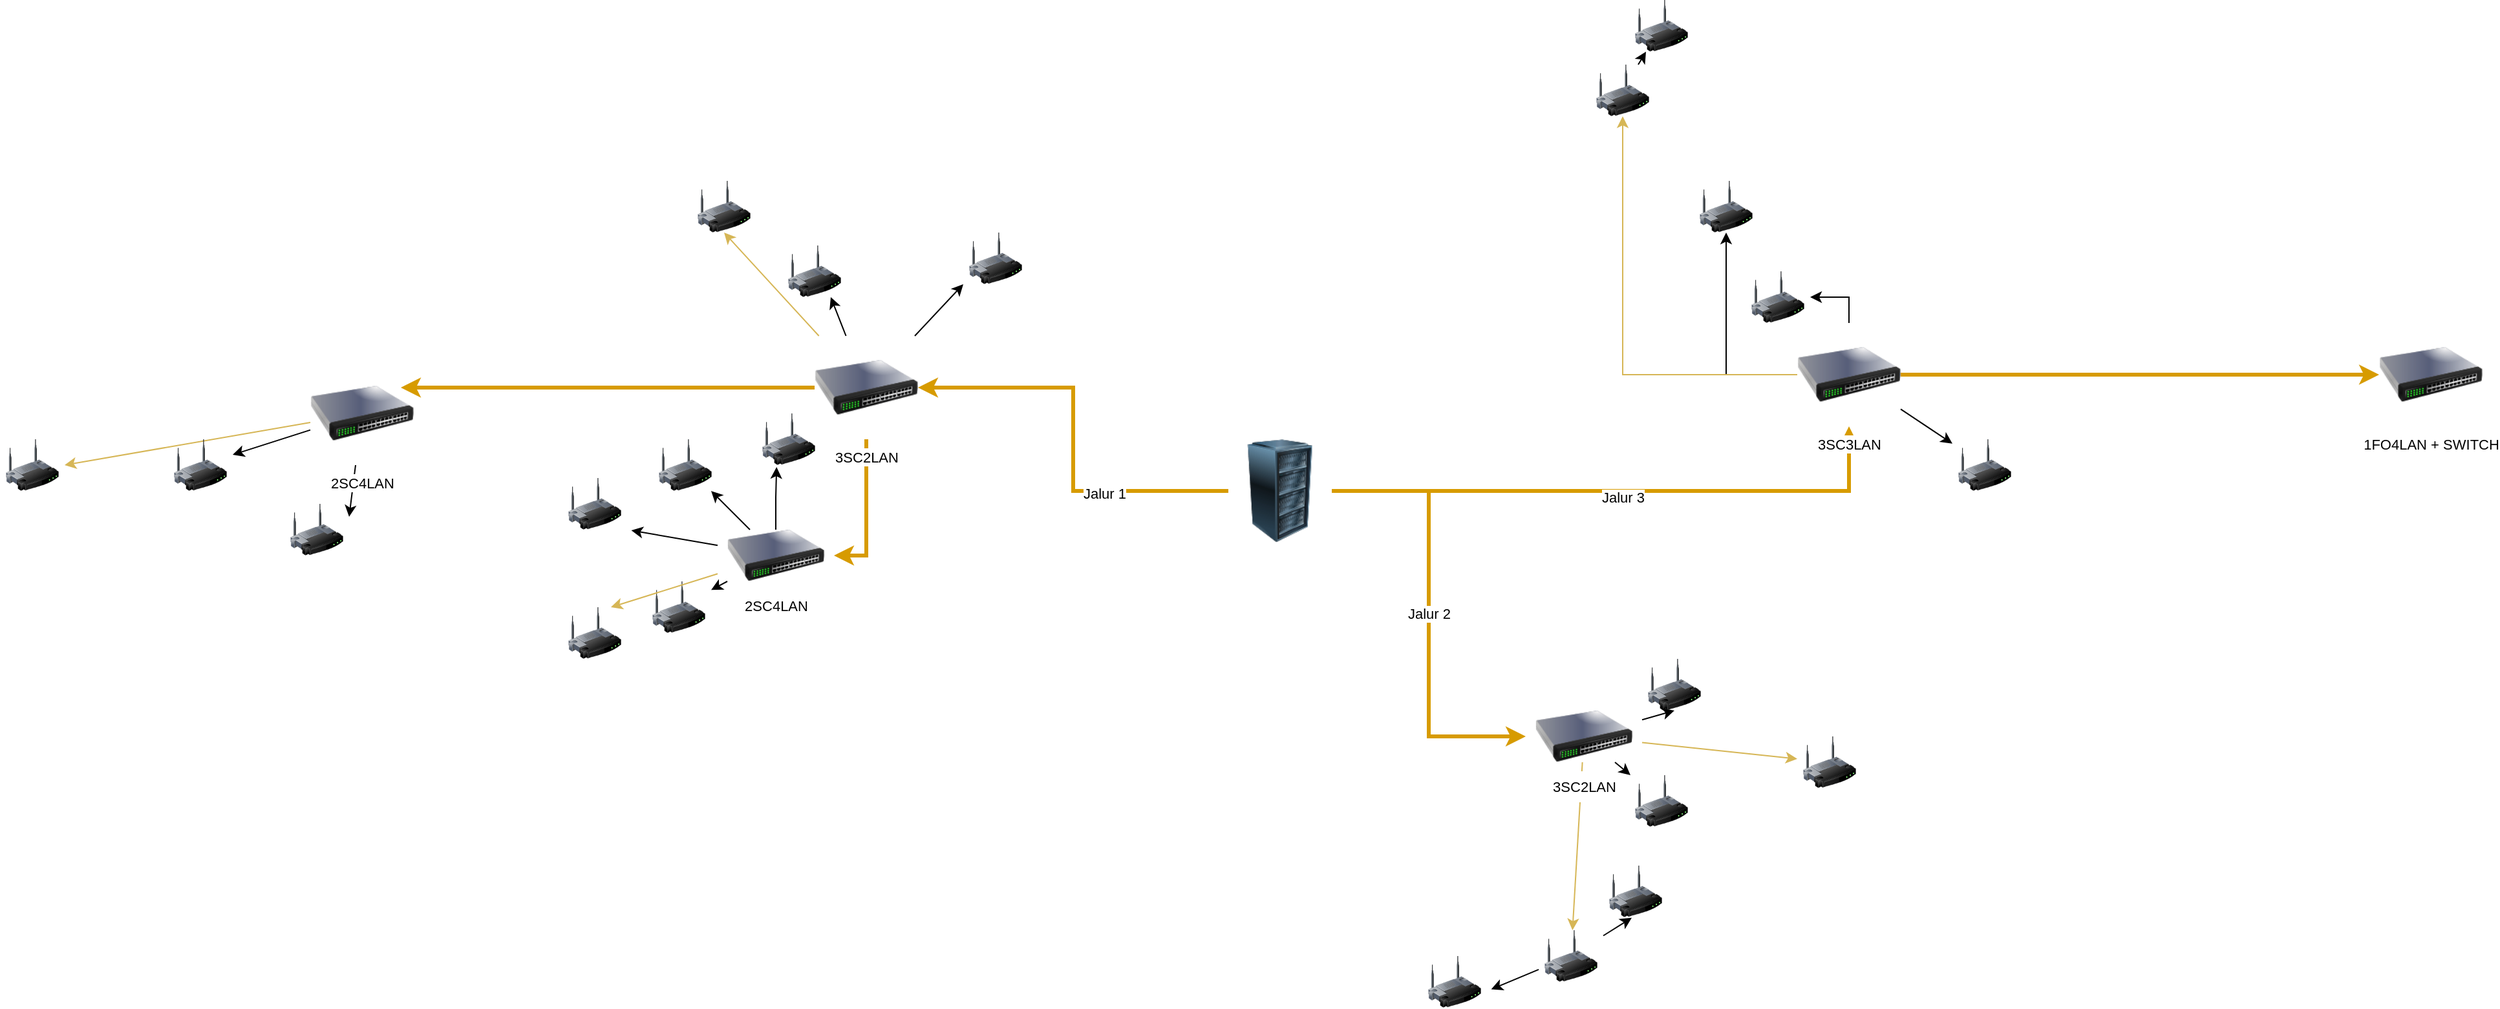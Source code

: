 <mxfile version="20.8.23" type="github">
  <diagram name="Page-1" id="3aMt4eqgK3jxcraGz8zH">
    <mxGraphModel dx="1893" dy="573" grid="1" gridSize="10" guides="1" tooltips="1" connect="1" arrows="1" fold="1" page="1" pageScale="1" pageWidth="850" pageHeight="1100" background="none" math="0" shadow="0">
      <root>
        <mxCell id="0" />
        <mxCell id="1" parent="0" />
        <mxCell id="lSjnJ-uVdNnS_DPWnz_8-14" style="edgeStyle=orthogonalEdgeStyle;rounded=0;orthogonalLoop=1;jettySize=auto;html=1;startArrow=none;startFill=0;endArrow=classic;endFill=1;fillColor=#ffe6cc;strokeColor=#d79b00;strokeWidth=3;" edge="1" parent="1" source="lSjnJ-uVdNnS_DPWnz_8-12" target="lSjnJ-uVdNnS_DPWnz_8-13">
          <mxGeometry relative="1" as="geometry" />
        </mxCell>
        <mxCell id="lSjnJ-uVdNnS_DPWnz_8-51" value="Jalur 1" style="edgeLabel;html=1;align=center;verticalAlign=middle;resizable=0;points=[];fontSize=11;" vertex="1" connectable="0" parent="lSjnJ-uVdNnS_DPWnz_8-14">
          <mxGeometry x="-0.4" y="2" relative="1" as="geometry">
            <mxPoint as="offset" />
          </mxGeometry>
        </mxCell>
        <mxCell id="lSjnJ-uVdNnS_DPWnz_8-53" value="Jalur 2" style="edgeStyle=orthogonalEdgeStyle;rounded=0;orthogonalLoop=1;jettySize=auto;html=1;entryX=0;entryY=0.5;entryDx=0;entryDy=0;fontSize=11;startArrow=none;startFill=0;endArrow=classic;endFill=1;fillColor=#ffe6cc;strokeColor=#d79b00;strokeWidth=3;" edge="1" parent="1" source="lSjnJ-uVdNnS_DPWnz_8-12" target="lSjnJ-uVdNnS_DPWnz_8-52">
          <mxGeometry relative="1" as="geometry" />
        </mxCell>
        <mxCell id="lSjnJ-uVdNnS_DPWnz_8-72" style="edgeStyle=orthogonalEdgeStyle;rounded=0;orthogonalLoop=1;jettySize=auto;html=1;strokeWidth=3;fontSize=11;startArrow=none;startFill=0;endArrow=classic;endFill=1;fillColor=#ffe6cc;strokeColor=#d79b00;" edge="1" parent="1" source="lSjnJ-uVdNnS_DPWnz_8-12" target="lSjnJ-uVdNnS_DPWnz_8-66">
          <mxGeometry relative="1" as="geometry" />
        </mxCell>
        <mxCell id="lSjnJ-uVdNnS_DPWnz_8-73" value="Jalur 3" style="edgeLabel;html=1;align=center;verticalAlign=middle;resizable=0;points=[];fontSize=11;" vertex="1" connectable="0" parent="lSjnJ-uVdNnS_DPWnz_8-72">
          <mxGeometry x="-0.002" y="-5" relative="1" as="geometry">
            <mxPoint as="offset" />
          </mxGeometry>
        </mxCell>
        <mxCell id="lSjnJ-uVdNnS_DPWnz_8-12" value="" style="image;html=1;image=img/lib/clip_art/computers/Server_Rack_128x128.png" vertex="1" parent="1">
          <mxGeometry x="450" y="470" width="80" height="80" as="geometry" />
        </mxCell>
        <mxCell id="lSjnJ-uVdNnS_DPWnz_8-16" style="edgeStyle=orthogonalEdgeStyle;rounded=0;orthogonalLoop=1;jettySize=auto;html=1;entryX=0.875;entryY=0.25;entryDx=0;entryDy=0;entryPerimeter=0;startArrow=none;startFill=0;endArrow=classic;endFill=1;fillColor=#ffe6cc;strokeColor=#d79b00;strokeWidth=3;" edge="1" parent="1" source="lSjnJ-uVdNnS_DPWnz_8-13" target="lSjnJ-uVdNnS_DPWnz_8-15">
          <mxGeometry relative="1" as="geometry" />
        </mxCell>
        <mxCell id="lSjnJ-uVdNnS_DPWnz_8-31" style="edgeStyle=orthogonalEdgeStyle;rounded=0;orthogonalLoop=1;jettySize=auto;html=1;entryX=1;entryY=0.5;entryDx=0;entryDy=0;startArrow=none;startFill=0;endArrow=classic;endFill=1;fillColor=#ffe6cc;strokeColor=#d79b00;strokeWidth=3;" edge="1" parent="1" source="lSjnJ-uVdNnS_DPWnz_8-13" target="lSjnJ-uVdNnS_DPWnz_8-29">
          <mxGeometry relative="1" as="geometry" />
        </mxCell>
        <mxCell id="lSjnJ-uVdNnS_DPWnz_8-39" style="edgeStyle=none;rounded=0;orthogonalLoop=1;jettySize=auto;html=1;entryX=0.5;entryY=1;entryDx=0;entryDy=0;fontSize=10;startArrow=none;startFill=0;endArrow=classic;endFill=1;fillColor=#fff2cc;strokeColor=#d6b656;" edge="1" parent="1" source="lSjnJ-uVdNnS_DPWnz_8-13" target="lSjnJ-uVdNnS_DPWnz_8-19">
          <mxGeometry relative="1" as="geometry" />
        </mxCell>
        <mxCell id="lSjnJ-uVdNnS_DPWnz_8-40" style="edgeStyle=none;rounded=0;orthogonalLoop=1;jettySize=auto;html=1;entryX=0.75;entryY=1;entryDx=0;entryDy=0;fontSize=10;startArrow=none;startFill=0;endArrow=classic;endFill=1;" edge="1" parent="1" source="lSjnJ-uVdNnS_DPWnz_8-13" target="lSjnJ-uVdNnS_DPWnz_8-18">
          <mxGeometry relative="1" as="geometry" />
        </mxCell>
        <mxCell id="lSjnJ-uVdNnS_DPWnz_8-41" style="edgeStyle=none;rounded=0;orthogonalLoop=1;jettySize=auto;html=1;entryX=0;entryY=1;entryDx=0;entryDy=0;fontSize=10;startArrow=none;startFill=0;endArrow=classic;endFill=1;" edge="1" parent="1" source="lSjnJ-uVdNnS_DPWnz_8-13" target="lSjnJ-uVdNnS_DPWnz_8-17">
          <mxGeometry relative="1" as="geometry" />
        </mxCell>
        <mxCell id="lSjnJ-uVdNnS_DPWnz_8-13" value="&lt;font style=&quot;font-size: 11px;&quot;&gt;3SC2LAN&lt;/font&gt;" style="image;html=1;image=img/lib/clip_art/networking/Switch_128x128.png" vertex="1" parent="1">
          <mxGeometry x="130" y="390" width="80" height="80" as="geometry" />
        </mxCell>
        <mxCell id="lSjnJ-uVdNnS_DPWnz_8-48" style="edgeStyle=none;rounded=0;orthogonalLoop=1;jettySize=auto;html=1;entryX=1;entryY=0.25;entryDx=0;entryDy=0;fontSize=11;startArrow=none;startFill=0;endArrow=classic;endFill=1;" edge="1" parent="1" source="lSjnJ-uVdNnS_DPWnz_8-15" target="lSjnJ-uVdNnS_DPWnz_8-45">
          <mxGeometry relative="1" as="geometry" />
        </mxCell>
        <mxCell id="lSjnJ-uVdNnS_DPWnz_8-49" style="edgeStyle=none;rounded=0;orthogonalLoop=1;jettySize=auto;html=1;fontSize=11;startArrow=none;startFill=0;endArrow=classic;endFill=1;" edge="1" parent="1" source="lSjnJ-uVdNnS_DPWnz_8-15" target="lSjnJ-uVdNnS_DPWnz_8-46">
          <mxGeometry relative="1" as="geometry" />
        </mxCell>
        <mxCell id="lSjnJ-uVdNnS_DPWnz_8-50" style="edgeStyle=none;rounded=0;orthogonalLoop=1;jettySize=auto;html=1;entryX=1;entryY=0.5;entryDx=0;entryDy=0;fontSize=11;startArrow=none;startFill=0;endArrow=classic;endFill=1;fillColor=#fff2cc;strokeColor=#d6b656;" edge="1" parent="1" source="lSjnJ-uVdNnS_DPWnz_8-15" target="lSjnJ-uVdNnS_DPWnz_8-47">
          <mxGeometry relative="1" as="geometry" />
        </mxCell>
        <mxCell id="lSjnJ-uVdNnS_DPWnz_8-15" value="&lt;span style=&quot;font-size: 11px;&quot;&gt;2SC4LAN&lt;/span&gt;" style="image;html=1;image=img/lib/clip_art/networking/Switch_128x128.png" vertex="1" parent="1">
          <mxGeometry x="-260" y="410" width="80" height="80" as="geometry" />
        </mxCell>
        <mxCell id="lSjnJ-uVdNnS_DPWnz_8-17" value="" style="image;html=1;image=img/lib/clip_art/networking/Wireless_Router_128x128.png" vertex="1" parent="1">
          <mxGeometry x="245" y="310" width="50" height="40" as="geometry" />
        </mxCell>
        <mxCell id="lSjnJ-uVdNnS_DPWnz_8-18" value="" style="image;html=1;image=img/lib/clip_art/networking/Wireless_Router_128x128.png" vertex="1" parent="1">
          <mxGeometry x="105" y="320" width="50" height="40" as="geometry" />
        </mxCell>
        <mxCell id="lSjnJ-uVdNnS_DPWnz_8-19" value="" style="image;html=1;image=img/lib/clip_art/networking/Wireless_Router_128x128.png" vertex="1" parent="1">
          <mxGeometry x="35" y="270" width="50" height="40" as="geometry" />
        </mxCell>
        <mxCell id="lSjnJ-uVdNnS_DPWnz_8-20" value="" style="image;html=1;image=img/lib/clip_art/networking/Wireless_Router_128x128.png" vertex="1" parent="1">
          <mxGeometry x="85" y="450" width="50" height="40" as="geometry" />
        </mxCell>
        <mxCell id="lSjnJ-uVdNnS_DPWnz_8-21" value="" style="image;html=1;image=img/lib/clip_art/networking/Wireless_Router_128x128.png" vertex="1" parent="1">
          <mxGeometry y="580" width="50" height="40" as="geometry" />
        </mxCell>
        <mxCell id="lSjnJ-uVdNnS_DPWnz_8-22" value="" style="image;html=1;image=img/lib/clip_art/networking/Wireless_Router_128x128.png" vertex="1" parent="1">
          <mxGeometry x="5" y="470" width="50" height="40" as="geometry" />
        </mxCell>
        <mxCell id="lSjnJ-uVdNnS_DPWnz_8-23" value="" style="image;html=1;image=img/lib/clip_art/networking/Wireless_Router_128x128.png" vertex="1" parent="1">
          <mxGeometry x="-65" y="500" width="50" height="40" as="geometry" />
        </mxCell>
        <mxCell id="lSjnJ-uVdNnS_DPWnz_8-24" value="" style="image;html=1;image=img/lib/clip_art/networking/Wireless_Router_128x128.png" vertex="1" parent="1">
          <mxGeometry x="-65" y="600" width="50" height="40" as="geometry" />
        </mxCell>
        <mxCell id="lSjnJ-uVdNnS_DPWnz_8-34" style="edgeStyle=orthogonalEdgeStyle;rounded=0;orthogonalLoop=1;jettySize=auto;html=1;entryX=0.312;entryY=1.038;entryDx=0;entryDy=0;entryPerimeter=0;fontSize=10;startArrow=none;startFill=0;endArrow=classic;endFill=1;" edge="1" parent="1" source="lSjnJ-uVdNnS_DPWnz_8-29" target="lSjnJ-uVdNnS_DPWnz_8-20">
          <mxGeometry relative="1" as="geometry" />
        </mxCell>
        <mxCell id="lSjnJ-uVdNnS_DPWnz_8-35" style="rounded=0;orthogonalLoop=1;jettySize=auto;html=1;fontSize=10;startArrow=none;startFill=0;endArrow=classic;endFill=1;" edge="1" parent="1" source="lSjnJ-uVdNnS_DPWnz_8-29" target="lSjnJ-uVdNnS_DPWnz_8-22">
          <mxGeometry relative="1" as="geometry" />
        </mxCell>
        <mxCell id="lSjnJ-uVdNnS_DPWnz_8-36" style="edgeStyle=none;rounded=0;orthogonalLoop=1;jettySize=auto;html=1;entryX=1.065;entryY=1.014;entryDx=0;entryDy=0;entryPerimeter=0;fontSize=10;startArrow=none;startFill=0;endArrow=classic;endFill=1;" edge="1" parent="1" source="lSjnJ-uVdNnS_DPWnz_8-29" target="lSjnJ-uVdNnS_DPWnz_8-23">
          <mxGeometry relative="1" as="geometry" />
        </mxCell>
        <mxCell id="lSjnJ-uVdNnS_DPWnz_8-37" style="edgeStyle=none;rounded=0;orthogonalLoop=1;jettySize=auto;html=1;fontSize=10;startArrow=none;startFill=0;endArrow=classic;endFill=1;" edge="1" parent="1" source="lSjnJ-uVdNnS_DPWnz_8-29" target="lSjnJ-uVdNnS_DPWnz_8-21">
          <mxGeometry relative="1" as="geometry" />
        </mxCell>
        <mxCell id="lSjnJ-uVdNnS_DPWnz_8-38" style="edgeStyle=none;rounded=0;orthogonalLoop=1;jettySize=auto;html=1;entryX=0.75;entryY=0;entryDx=0;entryDy=0;fontSize=10;startArrow=none;startFill=0;endArrow=classic;endFill=1;fillColor=#fff2cc;strokeColor=#d6b656;" edge="1" parent="1" source="lSjnJ-uVdNnS_DPWnz_8-29" target="lSjnJ-uVdNnS_DPWnz_8-24">
          <mxGeometry relative="1" as="geometry" />
        </mxCell>
        <mxCell id="lSjnJ-uVdNnS_DPWnz_8-29" value="&lt;p style=&quot;line-height: 0%;&quot;&gt;&lt;font style=&quot;font-size: 11px;&quot;&gt;2SC4LAN&lt;/font&gt;&lt;/p&gt;" style="image;html=1;image=img/lib/clip_art/networking/Switch_128x128.png" vertex="1" parent="1">
          <mxGeometry x="55" y="540" width="90" height="40" as="geometry" />
        </mxCell>
        <mxCell id="lSjnJ-uVdNnS_DPWnz_8-45" value="" style="image;html=1;image=img/lib/clip_art/networking/Wireless_Router_128x128.png" vertex="1" parent="1">
          <mxGeometry x="-280" y="520" width="50" height="40" as="geometry" />
        </mxCell>
        <mxCell id="lSjnJ-uVdNnS_DPWnz_8-46" value="" style="image;html=1;image=img/lib/clip_art/networking/Wireless_Router_128x128.png" vertex="1" parent="1">
          <mxGeometry x="-370" y="470" width="50" height="40" as="geometry" />
        </mxCell>
        <mxCell id="lSjnJ-uVdNnS_DPWnz_8-47" value="" style="image;html=1;image=img/lib/clip_art/networking/Wireless_Router_128x128.png" vertex="1" parent="1">
          <mxGeometry x="-500" y="470" width="50" height="40" as="geometry" />
        </mxCell>
        <mxCell id="lSjnJ-uVdNnS_DPWnz_8-60" style="rounded=0;orthogonalLoop=1;jettySize=auto;html=1;fontSize=11;startArrow=none;startFill=0;endArrow=classic;endFill=1;fillColor=#fff2cc;strokeColor=#d6b656;" edge="1" parent="1" source="lSjnJ-uVdNnS_DPWnz_8-52" target="lSjnJ-uVdNnS_DPWnz_8-58">
          <mxGeometry relative="1" as="geometry" />
        </mxCell>
        <mxCell id="lSjnJ-uVdNnS_DPWnz_8-61" style="edgeStyle=none;rounded=0;orthogonalLoop=1;jettySize=auto;html=1;fontSize=11;startArrow=none;startFill=0;endArrow=classic;endFill=1;" edge="1" parent="1" source="lSjnJ-uVdNnS_DPWnz_8-52" target="lSjnJ-uVdNnS_DPWnz_8-54">
          <mxGeometry relative="1" as="geometry" />
        </mxCell>
        <mxCell id="lSjnJ-uVdNnS_DPWnz_8-62" style="edgeStyle=none;rounded=0;orthogonalLoop=1;jettySize=auto;html=1;entryX=0.5;entryY=1;entryDx=0;entryDy=0;fontSize=11;startArrow=none;startFill=0;endArrow=classic;endFill=1;" edge="1" parent="1" source="lSjnJ-uVdNnS_DPWnz_8-52" target="lSjnJ-uVdNnS_DPWnz_8-55">
          <mxGeometry relative="1" as="geometry" />
        </mxCell>
        <mxCell id="lSjnJ-uVdNnS_DPWnz_8-63" style="edgeStyle=none;rounded=0;orthogonalLoop=1;jettySize=auto;html=1;fontSize=11;startArrow=none;startFill=0;endArrow=classic;endFill=1;fillColor=#fff2cc;strokeColor=#d6b656;" edge="1" parent="1" source="lSjnJ-uVdNnS_DPWnz_8-52" target="lSjnJ-uVdNnS_DPWnz_8-56">
          <mxGeometry relative="1" as="geometry" />
        </mxCell>
        <mxCell id="lSjnJ-uVdNnS_DPWnz_8-52" value="&lt;p style=&quot;line-height: 0%;&quot;&gt;&lt;font style=&quot;font-size: 11px;&quot;&gt;3SC2LAN&lt;/font&gt;&lt;/p&gt;" style="image;html=1;image=img/lib/clip_art/networking/Switch_128x128.png" vertex="1" parent="1">
          <mxGeometry x="680" y="680" width="90" height="40" as="geometry" />
        </mxCell>
        <mxCell id="lSjnJ-uVdNnS_DPWnz_8-54" value="" style="image;html=1;image=img/lib/clip_art/networking/Wireless_Router_128x128.png" vertex="1" parent="1">
          <mxGeometry x="760" y="730" width="50" height="40" as="geometry" />
        </mxCell>
        <mxCell id="lSjnJ-uVdNnS_DPWnz_8-55" value="" style="image;html=1;image=img/lib/clip_art/networking/Wireless_Router_128x128.png" vertex="1" parent="1">
          <mxGeometry x="770" y="640" width="50" height="40" as="geometry" />
        </mxCell>
        <mxCell id="lSjnJ-uVdNnS_DPWnz_8-56" value="" style="image;html=1;image=img/lib/clip_art/networking/Wireless_Router_128x128.png" vertex="1" parent="1">
          <mxGeometry x="890" y="700" width="50" height="40" as="geometry" />
        </mxCell>
        <mxCell id="lSjnJ-uVdNnS_DPWnz_8-57" value="" style="image;html=1;image=img/lib/clip_art/networking/Wireless_Router_128x128.png" vertex="1" parent="1">
          <mxGeometry x="740" y="800" width="50" height="40" as="geometry" />
        </mxCell>
        <mxCell id="lSjnJ-uVdNnS_DPWnz_8-64" style="edgeStyle=none;rounded=0;orthogonalLoop=1;jettySize=auto;html=1;entryX=0.44;entryY=1.01;entryDx=0;entryDy=0;entryPerimeter=0;strokeWidth=1;fontSize=11;startArrow=none;startFill=0;endArrow=classic;endFill=1;" edge="1" parent="1" source="lSjnJ-uVdNnS_DPWnz_8-58" target="lSjnJ-uVdNnS_DPWnz_8-57">
          <mxGeometry relative="1" as="geometry" />
        </mxCell>
        <mxCell id="lSjnJ-uVdNnS_DPWnz_8-65" style="edgeStyle=none;rounded=0;orthogonalLoop=1;jettySize=auto;html=1;entryX=1.066;entryY=0.644;entryDx=0;entryDy=0;entryPerimeter=0;strokeWidth=1;fontSize=11;startArrow=none;startFill=0;endArrow=classic;endFill=1;" edge="1" parent="1" source="lSjnJ-uVdNnS_DPWnz_8-58" target="lSjnJ-uVdNnS_DPWnz_8-59">
          <mxGeometry relative="1" as="geometry" />
        </mxCell>
        <mxCell id="lSjnJ-uVdNnS_DPWnz_8-58" value="" style="image;html=1;image=img/lib/clip_art/networking/Wireless_Router_128x128.png" vertex="1" parent="1">
          <mxGeometry x="690" y="850" width="50" height="40" as="geometry" />
        </mxCell>
        <mxCell id="lSjnJ-uVdNnS_DPWnz_8-59" value="" style="image;html=1;image=img/lib/clip_art/networking/Wireless_Router_128x128.png" vertex="1" parent="1">
          <mxGeometry x="600" y="870" width="50" height="40" as="geometry" />
        </mxCell>
        <mxCell id="lSjnJ-uVdNnS_DPWnz_8-74" style="edgeStyle=orthogonalEdgeStyle;rounded=0;orthogonalLoop=1;jettySize=auto;html=1;entryX=0.5;entryY=1;entryDx=0;entryDy=0;strokeWidth=1;fontSize=11;startArrow=none;startFill=0;endArrow=classic;endFill=1;" edge="1" parent="1" source="lSjnJ-uVdNnS_DPWnz_8-66" target="lSjnJ-uVdNnS_DPWnz_8-68">
          <mxGeometry relative="1" as="geometry" />
        </mxCell>
        <mxCell id="lSjnJ-uVdNnS_DPWnz_8-75" style="edgeStyle=orthogonalEdgeStyle;rounded=0;orthogonalLoop=1;jettySize=auto;html=1;entryX=1;entryY=0.5;entryDx=0;entryDy=0;strokeWidth=1;fontSize=11;startArrow=none;startFill=0;endArrow=classic;endFill=1;" edge="1" parent="1" source="lSjnJ-uVdNnS_DPWnz_8-66" target="lSjnJ-uVdNnS_DPWnz_8-67">
          <mxGeometry relative="1" as="geometry" />
        </mxCell>
        <mxCell id="lSjnJ-uVdNnS_DPWnz_8-76" style="edgeStyle=orthogonalEdgeStyle;rounded=0;orthogonalLoop=1;jettySize=auto;html=1;entryX=0.5;entryY=1;entryDx=0;entryDy=0;strokeWidth=1;fontSize=11;startArrow=none;startFill=0;endArrow=classic;endFill=1;fillColor=#fff2cc;strokeColor=#d6b656;" edge="1" parent="1" source="lSjnJ-uVdNnS_DPWnz_8-66" target="lSjnJ-uVdNnS_DPWnz_8-69">
          <mxGeometry relative="1" as="geometry" />
        </mxCell>
        <mxCell id="lSjnJ-uVdNnS_DPWnz_8-78" style="edgeStyle=none;rounded=0;orthogonalLoop=1;jettySize=auto;html=1;strokeWidth=1;fontSize=11;startArrow=none;startFill=0;endArrow=classic;endFill=1;" edge="1" parent="1" source="lSjnJ-uVdNnS_DPWnz_8-66" target="lSjnJ-uVdNnS_DPWnz_8-71">
          <mxGeometry relative="1" as="geometry" />
        </mxCell>
        <mxCell id="lSjnJ-uVdNnS_DPWnz_8-80" style="edgeStyle=none;rounded=0;orthogonalLoop=1;jettySize=auto;html=1;strokeWidth=3;fontSize=11;startArrow=none;startFill=0;endArrow=classic;endFill=1;fillColor=#ffe6cc;strokeColor=#d79b00;" edge="1" parent="1" source="lSjnJ-uVdNnS_DPWnz_8-66" target="lSjnJ-uVdNnS_DPWnz_8-79">
          <mxGeometry relative="1" as="geometry" />
        </mxCell>
        <mxCell id="lSjnJ-uVdNnS_DPWnz_8-66" value="&lt;font style=&quot;font-size: 11px;&quot;&gt;3SC3LAN&lt;/font&gt;" style="image;html=1;image=img/lib/clip_art/networking/Switch_128x128.png" vertex="1" parent="1">
          <mxGeometry x="890" y="380" width="80" height="80" as="geometry" />
        </mxCell>
        <mxCell id="lSjnJ-uVdNnS_DPWnz_8-67" value="" style="image;html=1;image=img/lib/clip_art/networking/Wireless_Router_128x128.png" vertex="1" parent="1">
          <mxGeometry x="850" y="340" width="50" height="40" as="geometry" />
        </mxCell>
        <mxCell id="lSjnJ-uVdNnS_DPWnz_8-68" value="" style="image;html=1;image=img/lib/clip_art/networking/Wireless_Router_128x128.png" vertex="1" parent="1">
          <mxGeometry x="810" y="270" width="50" height="40" as="geometry" />
        </mxCell>
        <mxCell id="lSjnJ-uVdNnS_DPWnz_8-77" style="rounded=0;orthogonalLoop=1;jettySize=auto;html=1;strokeWidth=1;fontSize=11;startArrow=none;startFill=0;endArrow=classic;endFill=1;" edge="1" parent="1" source="lSjnJ-uVdNnS_DPWnz_8-69" target="lSjnJ-uVdNnS_DPWnz_8-70">
          <mxGeometry relative="1" as="geometry" />
        </mxCell>
        <mxCell id="lSjnJ-uVdNnS_DPWnz_8-69" value="" style="image;html=1;image=img/lib/clip_art/networking/Wireless_Router_128x128.png" vertex="1" parent="1">
          <mxGeometry x="730" y="180" width="50" height="40" as="geometry" />
        </mxCell>
        <mxCell id="lSjnJ-uVdNnS_DPWnz_8-70" value="" style="image;html=1;image=img/lib/clip_art/networking/Wireless_Router_128x128.png" vertex="1" parent="1">
          <mxGeometry x="760" y="130" width="50" height="40" as="geometry" />
        </mxCell>
        <mxCell id="lSjnJ-uVdNnS_DPWnz_8-71" value="" style="image;html=1;image=img/lib/clip_art/networking/Wireless_Router_128x128.png" vertex="1" parent="1">
          <mxGeometry x="1010" y="470" width="50" height="40" as="geometry" />
        </mxCell>
        <mxCell id="lSjnJ-uVdNnS_DPWnz_8-79" value="&lt;font style=&quot;font-size: 11px;&quot;&gt;1FO4LAN + SWITCH&lt;/font&gt;" style="image;html=1;image=img/lib/clip_art/networking/Switch_128x128.png" vertex="1" parent="1">
          <mxGeometry x="1340" y="380" width="80" height="80" as="geometry" />
        </mxCell>
      </root>
    </mxGraphModel>
  </diagram>
</mxfile>

